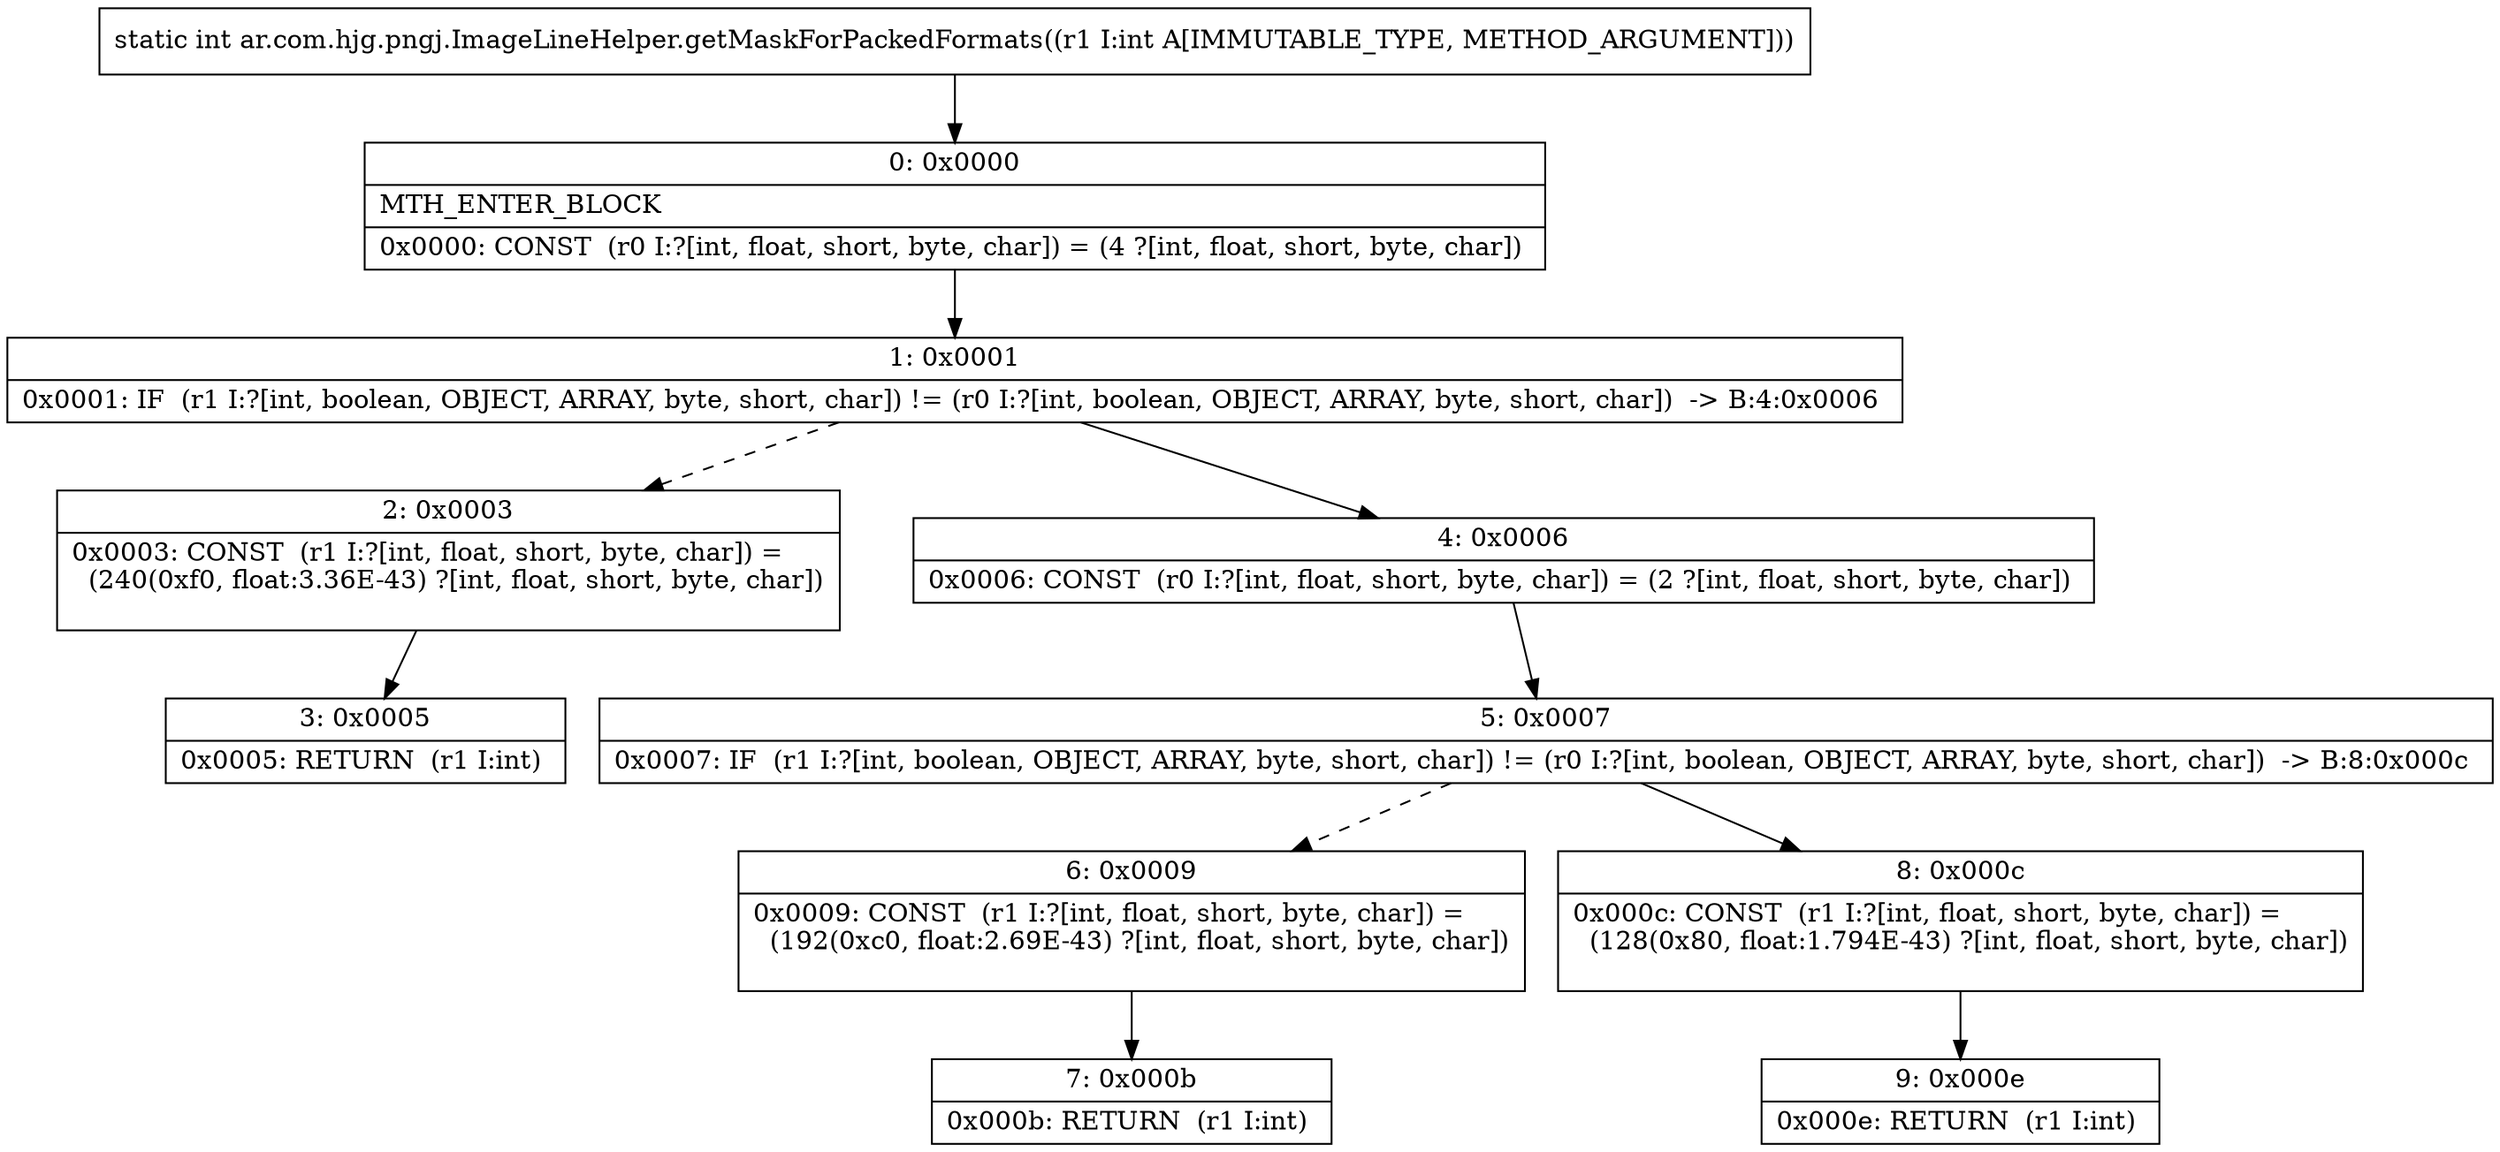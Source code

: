 digraph "CFG forar.com.hjg.pngj.ImageLineHelper.getMaskForPackedFormats(I)I" {
Node_0 [shape=record,label="{0\:\ 0x0000|MTH_ENTER_BLOCK\l|0x0000: CONST  (r0 I:?[int, float, short, byte, char]) = (4 ?[int, float, short, byte, char]) \l}"];
Node_1 [shape=record,label="{1\:\ 0x0001|0x0001: IF  (r1 I:?[int, boolean, OBJECT, ARRAY, byte, short, char]) != (r0 I:?[int, boolean, OBJECT, ARRAY, byte, short, char])  \-\> B:4:0x0006 \l}"];
Node_2 [shape=record,label="{2\:\ 0x0003|0x0003: CONST  (r1 I:?[int, float, short, byte, char]) = \l  (240(0xf0, float:3.36E\-43) ?[int, float, short, byte, char])\l \l}"];
Node_3 [shape=record,label="{3\:\ 0x0005|0x0005: RETURN  (r1 I:int) \l}"];
Node_4 [shape=record,label="{4\:\ 0x0006|0x0006: CONST  (r0 I:?[int, float, short, byte, char]) = (2 ?[int, float, short, byte, char]) \l}"];
Node_5 [shape=record,label="{5\:\ 0x0007|0x0007: IF  (r1 I:?[int, boolean, OBJECT, ARRAY, byte, short, char]) != (r0 I:?[int, boolean, OBJECT, ARRAY, byte, short, char])  \-\> B:8:0x000c \l}"];
Node_6 [shape=record,label="{6\:\ 0x0009|0x0009: CONST  (r1 I:?[int, float, short, byte, char]) = \l  (192(0xc0, float:2.69E\-43) ?[int, float, short, byte, char])\l \l}"];
Node_7 [shape=record,label="{7\:\ 0x000b|0x000b: RETURN  (r1 I:int) \l}"];
Node_8 [shape=record,label="{8\:\ 0x000c|0x000c: CONST  (r1 I:?[int, float, short, byte, char]) = \l  (128(0x80, float:1.794E\-43) ?[int, float, short, byte, char])\l \l}"];
Node_9 [shape=record,label="{9\:\ 0x000e|0x000e: RETURN  (r1 I:int) \l}"];
MethodNode[shape=record,label="{static int ar.com.hjg.pngj.ImageLineHelper.getMaskForPackedFormats((r1 I:int A[IMMUTABLE_TYPE, METHOD_ARGUMENT])) }"];
MethodNode -> Node_0;
Node_0 -> Node_1;
Node_1 -> Node_2[style=dashed];
Node_1 -> Node_4;
Node_2 -> Node_3;
Node_4 -> Node_5;
Node_5 -> Node_6[style=dashed];
Node_5 -> Node_8;
Node_6 -> Node_7;
Node_8 -> Node_9;
}

